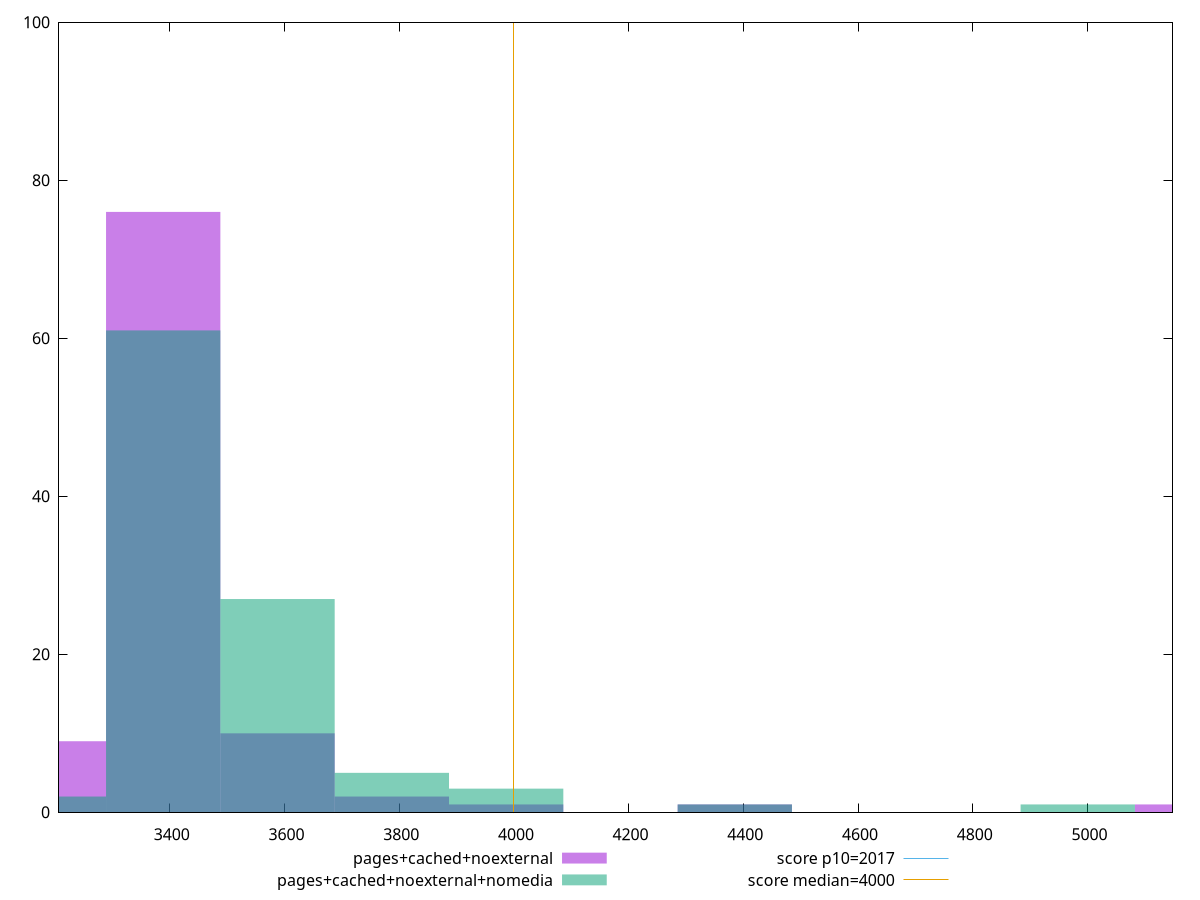 reset

$pagesCachedNoexternal <<EOF
3189.2213782601484 9
3388.5477144014076 76
3787.2003866839264 2
3587.8740505426667 10
4385.179395107704 1
5182.484739672741 1
3986.5267228251855 1
EOF

$pagesCachedNoexternalNomedia <<EOF
3388.5477144014076 61
3587.8740505426667 27
3189.2213782601484 2
3787.2003866839264 5
3986.5267228251855 3
4983.158403531482 1
4385.179395107704 1
EOF

set key outside below
set boxwidth 199.32633614125928
set xrange [3206.8639999999987:5148.347999999988]
set yrange [0:100]
set trange [0:100]
set style fill transparent solid 0.5 noborder

set parametric
set terminal svg size 640, 500 enhanced background rgb 'white'
set output "reprap/mainthread-work-breakdown/comparison/histogram/2_vs_3.svg"

plot $pagesCachedNoexternal title "pages+cached+noexternal" with boxes, \
     $pagesCachedNoexternalNomedia title "pages+cached+noexternal+nomedia" with boxes, \
     2017,t title "score p10=2017", \
     4000,t title "score median=4000"

reset
